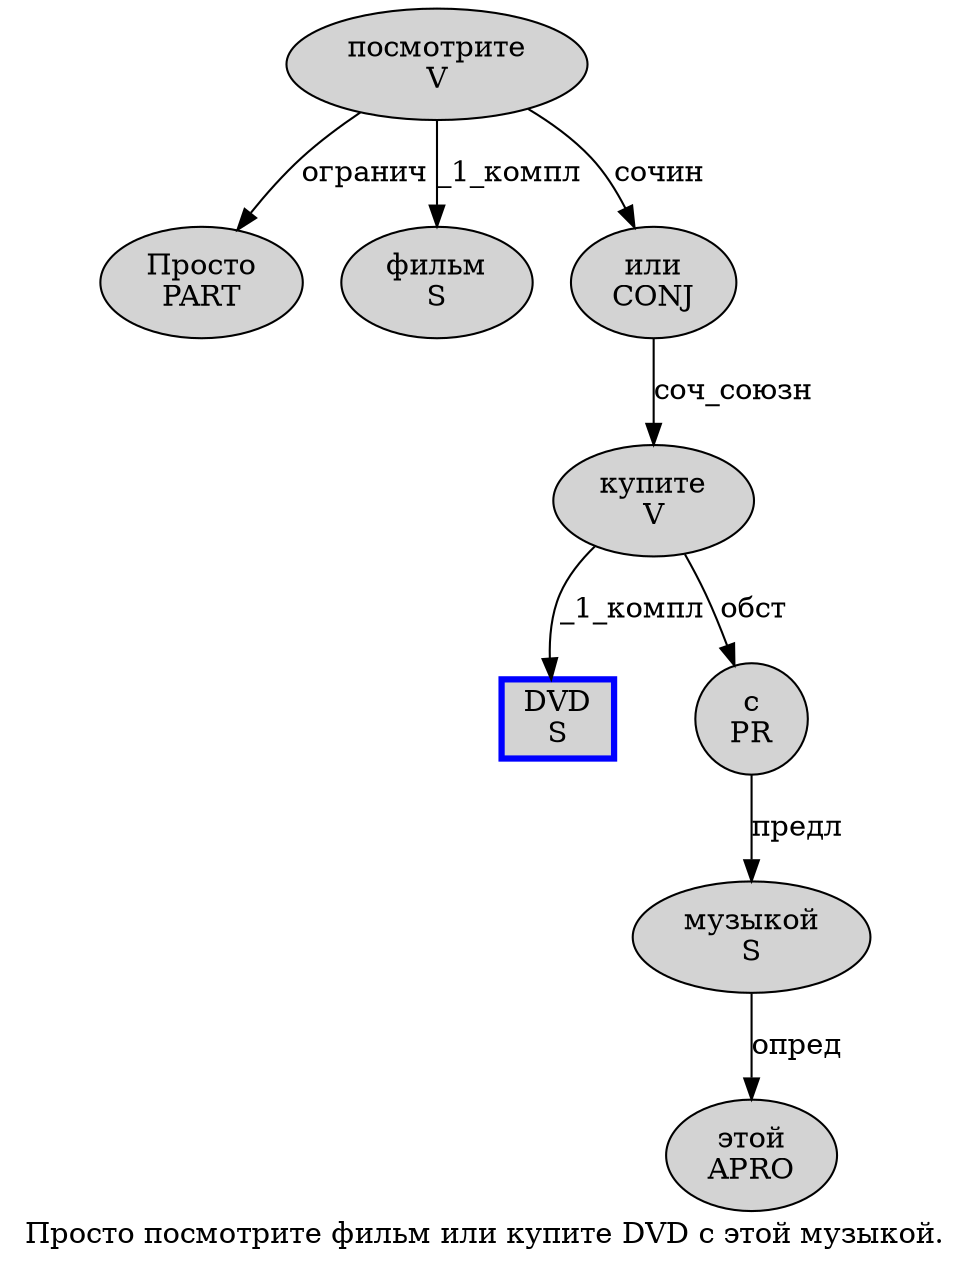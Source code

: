 digraph SENTENCE_1424 {
	graph [label="Просто посмотрите фильм или купите DVD с этой музыкой."]
	node [style=filled]
		0 [label="Просто
PART" color="" fillcolor=lightgray penwidth=1 shape=ellipse]
		1 [label="посмотрите
V" color="" fillcolor=lightgray penwidth=1 shape=ellipse]
		2 [label="фильм
S" color="" fillcolor=lightgray penwidth=1 shape=ellipse]
		3 [label="или
CONJ" color="" fillcolor=lightgray penwidth=1 shape=ellipse]
		4 [label="купите
V" color="" fillcolor=lightgray penwidth=1 shape=ellipse]
		5 [label="DVD
S" color=blue fillcolor=lightgray penwidth=3 shape=box]
		6 [label="с
PR" color="" fillcolor=lightgray penwidth=1 shape=ellipse]
		7 [label="этой
APRO" color="" fillcolor=lightgray penwidth=1 shape=ellipse]
		8 [label="музыкой
S" color="" fillcolor=lightgray penwidth=1 shape=ellipse]
			8 -> 7 [label="опред"]
			4 -> 5 [label="_1_компл"]
			4 -> 6 [label="обст"]
			1 -> 0 [label="огранич"]
			1 -> 2 [label="_1_компл"]
			1 -> 3 [label="сочин"]
			6 -> 8 [label="предл"]
			3 -> 4 [label="соч_союзн"]
}